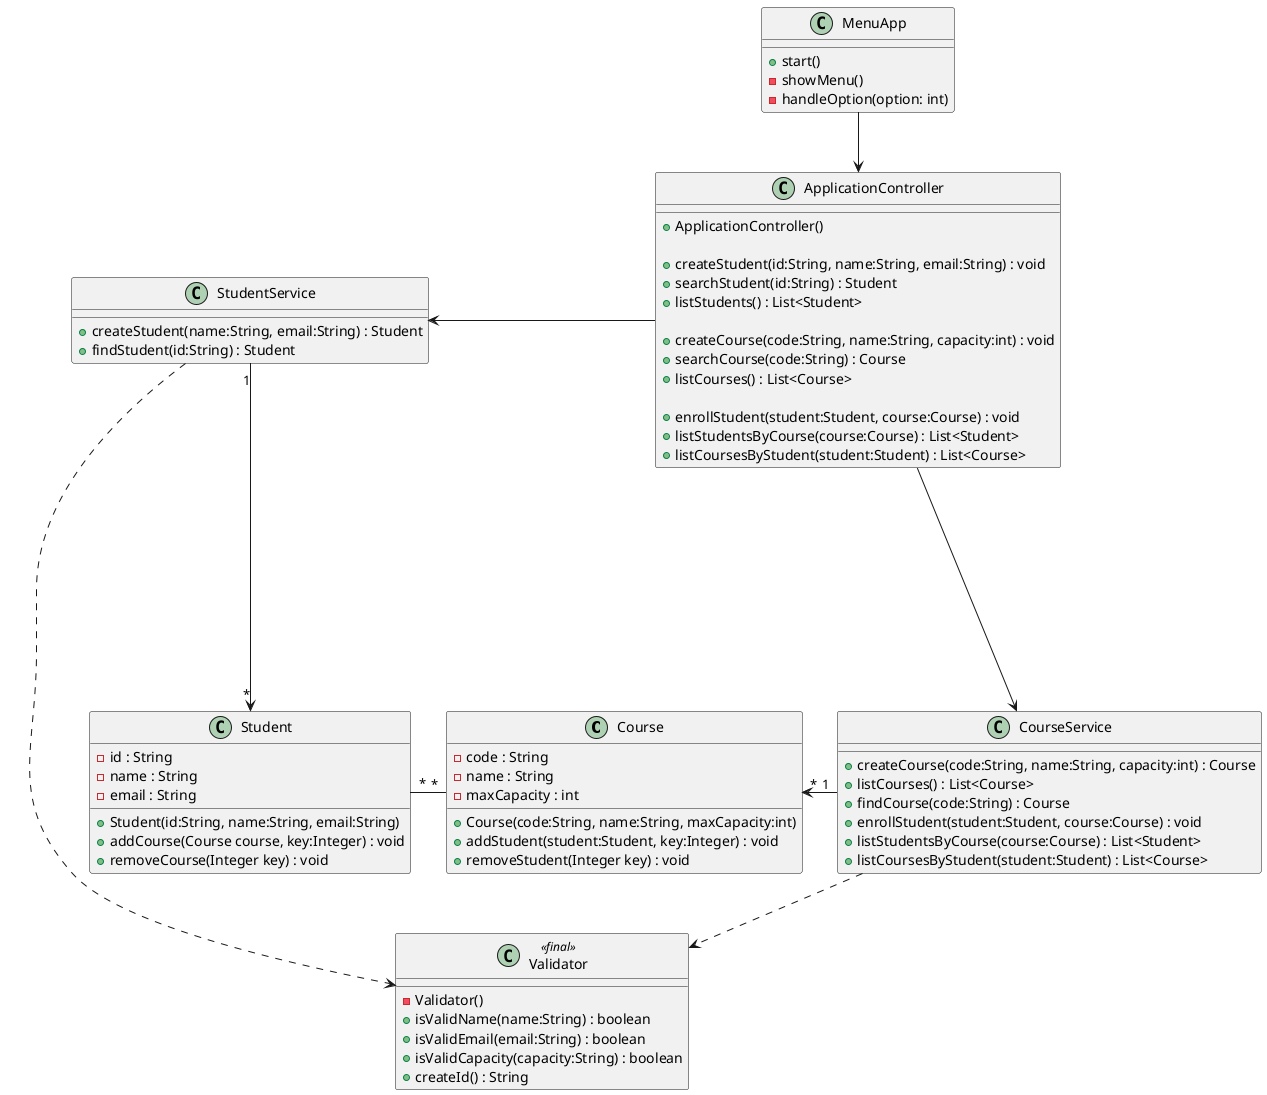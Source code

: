 @startuml UML
class Course {
  - code : String
  - name : String
  - maxCapacity : int
  + Course(code:String, name:String, maxCapacity:int)
  + addStudent(student:Student, key:Integer) : void
  + removeStudent(Integer key) : void
}

class Student {
  - id : String
  - name : String
  - email : String
  + Student(id:String, name:String, email:String)
  + addCourse(Course course, key:Integer) : void
  + removeCourse(Integer key) : void
}

class CourseService {
  + createCourse(code:String, name:String, capacity:int) : Course
  + listCourses() : List<Course>
  + findCourse(code:String) : Course
  + enrollStudent(student:Student, course:Course) : void
  + listStudentsByCourse(course:Course) : List<Student>
  + listCoursesByStudent(student:Student) : List<Course>
}

class StudentService {
  + createStudent(name:String, email:String) : Student
  + findStudent(id:String) : Student
}

class Validator <<final>> {
  - Validator()
  + isValidName(name:String) : boolean
  + isValidEmail(email:String) : boolean
  + isValidCapacity(capacity:String) : boolean
  + createId() : String
}

class ApplicationController {
  + ApplicationController()

  + createStudent(id:String, name:String, email:String) : void
  + searchStudent(id:String) : Student
  + listStudents() : List<Student>

  + createCourse(code:String, name:String, capacity:int) : void
  + searchCourse(code:String) : Course
  + listCourses() : List<Course>

  + enrollStudent(student:Student, course:Course) : void
  + listStudentsByCourse(course:Course) : List<Student>
  + listCoursesByStudent(student:Student) : List<Course>
}

class MenuApp {
    +start()
    -showMenu()
    -handleOption(option: int)
}



Course "*" --left-- "*" Student
CourseService "1" --left--> "*" Course
StudentService "1" --down---> "*" Student
ApplicationController -left-> StudentService
ApplicationController -down-> CourseService
MenuApp --> ApplicationController
CourseService ..> Validator
StudentService ..> Validator
@enduml